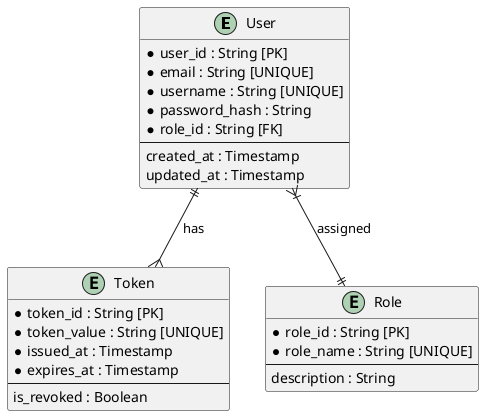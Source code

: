 @startuml lab02_zad03_encje
entity "User" {
  * user_id : String [PK]
  * email : String [UNIQUE]
  * username : String [UNIQUE]
  * password_hash : String
  * role_id : String [FK]
  --
  created_at : Timestamp
  updated_at : Timestamp
}

entity "Token" {
  * token_id : String [PK]
  * token_value : String [UNIQUE]
  * issued_at : Timestamp
  * expires_at : Timestamp
  --
  is_revoked : Boolean
}

entity "Role" {
  * role_id : String [PK]
  * role_name : String [UNIQUE]
  --
  description : String
}

User }|--|| Role : "assigned"
User ||--{ Token : "has"
@enduml

